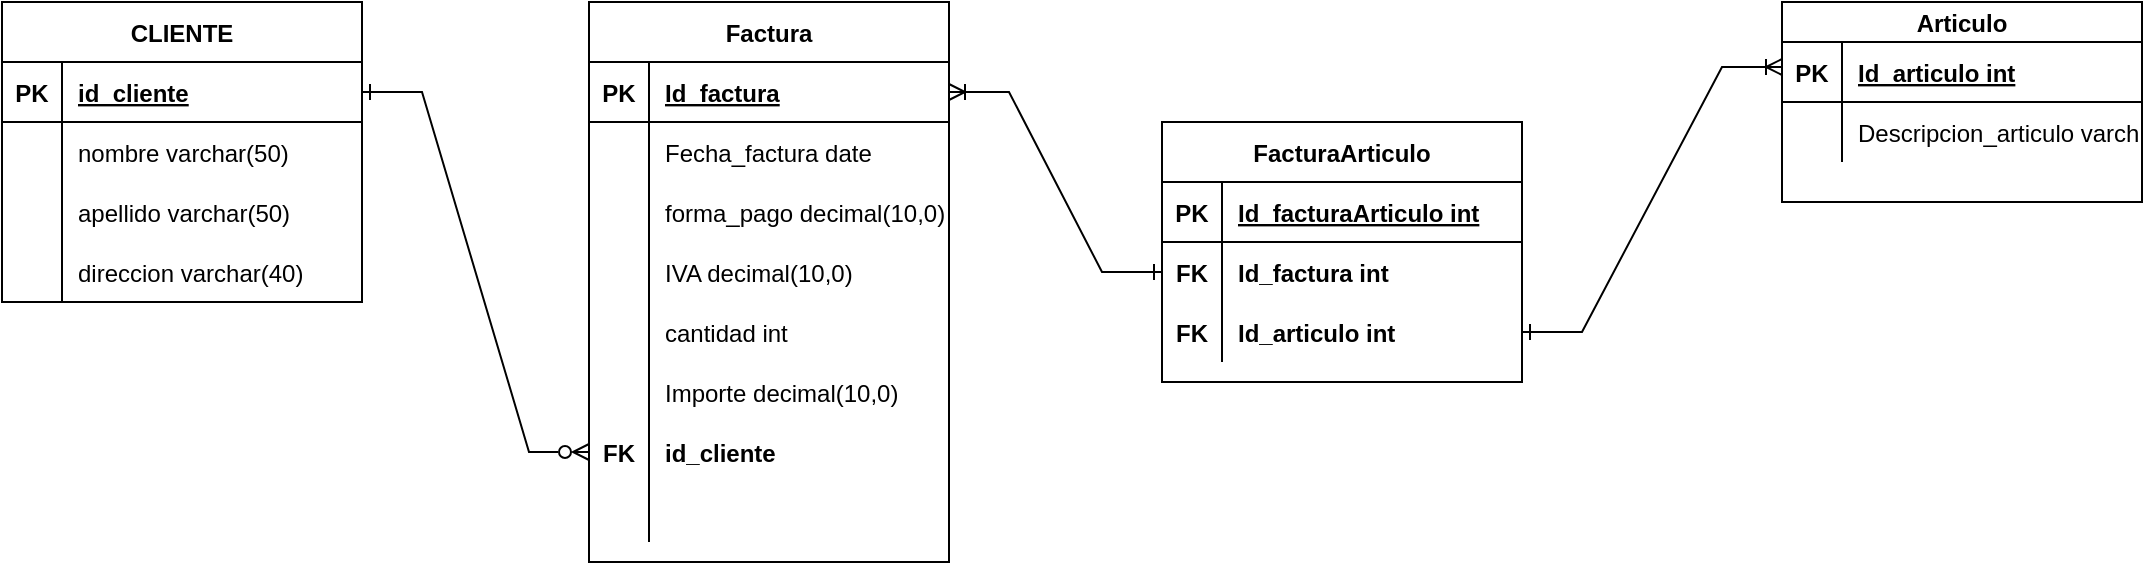 <mxfile version="18.0.2" type="device"><diagram id="Sp8eYrlOgWa8Jn85htWB" name="Page-1"><mxGraphModel dx="946" dy="646" grid="1" gridSize="10" guides="1" tooltips="1" connect="1" arrows="1" fold="1" page="1" pageScale="1" pageWidth="827" pageHeight="1169" math="0" shadow="0"><root><mxCell id="0"/><mxCell id="1" parent="0"/><mxCell id="RGLp0jMB6VPoYdqGnTsI-93" value="Factura" style="shape=table;startSize=30;container=1;collapsible=1;childLayout=tableLayout;fixedRows=1;rowLines=0;fontStyle=1;align=center;resizeLast=1;" parent="1" vertex="1"><mxGeometry x="323.5" y="170" width="180" height="280" as="geometry"/></mxCell><mxCell id="RGLp0jMB6VPoYdqGnTsI-94" value="" style="shape=tableRow;horizontal=0;startSize=0;swimlaneHead=0;swimlaneBody=0;fillColor=none;collapsible=0;dropTarget=0;points=[[0,0.5],[1,0.5]];portConstraint=eastwest;top=0;left=0;right=0;bottom=1;" parent="RGLp0jMB6VPoYdqGnTsI-93" vertex="1"><mxGeometry y="30" width="180" height="30" as="geometry"/></mxCell><mxCell id="RGLp0jMB6VPoYdqGnTsI-95" value="PK" style="shape=partialRectangle;connectable=0;fillColor=none;top=0;left=0;bottom=0;right=0;fontStyle=1;overflow=hidden;" parent="RGLp0jMB6VPoYdqGnTsI-94" vertex="1"><mxGeometry width="30" height="30" as="geometry"><mxRectangle width="30" height="30" as="alternateBounds"/></mxGeometry></mxCell><mxCell id="RGLp0jMB6VPoYdqGnTsI-96" value="Id_factura" style="shape=partialRectangle;connectable=0;fillColor=none;top=0;left=0;bottom=0;right=0;align=left;spacingLeft=6;fontStyle=5;overflow=hidden;" parent="RGLp0jMB6VPoYdqGnTsI-94" vertex="1"><mxGeometry x="30" width="150" height="30" as="geometry"><mxRectangle width="150" height="30" as="alternateBounds"/></mxGeometry></mxCell><mxCell id="RGLp0jMB6VPoYdqGnTsI-97" value="" style="shape=tableRow;horizontal=0;startSize=0;swimlaneHead=0;swimlaneBody=0;fillColor=none;collapsible=0;dropTarget=0;points=[[0,0.5],[1,0.5]];portConstraint=eastwest;top=0;left=0;right=0;bottom=0;" parent="RGLp0jMB6VPoYdqGnTsI-93" vertex="1"><mxGeometry y="60" width="180" height="30" as="geometry"/></mxCell><mxCell id="RGLp0jMB6VPoYdqGnTsI-98" value="" style="shape=partialRectangle;connectable=0;fillColor=none;top=0;left=0;bottom=0;right=0;editable=1;overflow=hidden;" parent="RGLp0jMB6VPoYdqGnTsI-97" vertex="1"><mxGeometry width="30" height="30" as="geometry"><mxRectangle width="30" height="30" as="alternateBounds"/></mxGeometry></mxCell><mxCell id="RGLp0jMB6VPoYdqGnTsI-99" value="Fecha_factura date " style="shape=partialRectangle;connectable=0;fillColor=none;top=0;left=0;bottom=0;right=0;align=left;spacingLeft=6;overflow=hidden;" parent="RGLp0jMB6VPoYdqGnTsI-97" vertex="1"><mxGeometry x="30" width="150" height="30" as="geometry"><mxRectangle width="150" height="30" as="alternateBounds"/></mxGeometry></mxCell><mxCell id="RGLp0jMB6VPoYdqGnTsI-100" value="" style="shape=tableRow;horizontal=0;startSize=0;swimlaneHead=0;swimlaneBody=0;fillColor=none;collapsible=0;dropTarget=0;points=[[0,0.5],[1,0.5]];portConstraint=eastwest;top=0;left=0;right=0;bottom=0;" parent="RGLp0jMB6VPoYdqGnTsI-93" vertex="1"><mxGeometry y="90" width="180" height="30" as="geometry"/></mxCell><mxCell id="RGLp0jMB6VPoYdqGnTsI-101" value="" style="shape=partialRectangle;connectable=0;fillColor=none;top=0;left=0;bottom=0;right=0;editable=1;overflow=hidden;" parent="RGLp0jMB6VPoYdqGnTsI-100" vertex="1"><mxGeometry width="30" height="30" as="geometry"><mxRectangle width="30" height="30" as="alternateBounds"/></mxGeometry></mxCell><mxCell id="RGLp0jMB6VPoYdqGnTsI-102" value="forma_pago decimal(10,0)" style="shape=partialRectangle;connectable=0;fillColor=none;top=0;left=0;bottom=0;right=0;align=left;spacingLeft=6;overflow=hidden;" parent="RGLp0jMB6VPoYdqGnTsI-100" vertex="1"><mxGeometry x="30" width="150" height="30" as="geometry"><mxRectangle width="150" height="30" as="alternateBounds"/></mxGeometry></mxCell><mxCell id="RGLp0jMB6VPoYdqGnTsI-106" style="shape=tableRow;horizontal=0;startSize=0;swimlaneHead=0;swimlaneBody=0;fillColor=none;collapsible=0;dropTarget=0;points=[[0,0.5],[1,0.5]];portConstraint=eastwest;top=0;left=0;right=0;bottom=0;" parent="RGLp0jMB6VPoYdqGnTsI-93" vertex="1"><mxGeometry y="120" width="180" height="30" as="geometry"/></mxCell><mxCell id="RGLp0jMB6VPoYdqGnTsI-107" style="shape=partialRectangle;connectable=0;fillColor=none;top=0;left=0;bottom=0;right=0;editable=1;overflow=hidden;" parent="RGLp0jMB6VPoYdqGnTsI-106" vertex="1"><mxGeometry width="30" height="30" as="geometry"><mxRectangle width="30" height="30" as="alternateBounds"/></mxGeometry></mxCell><mxCell id="RGLp0jMB6VPoYdqGnTsI-108" value="IVA decimal(10,0)" style="shape=partialRectangle;connectable=0;fillColor=none;top=0;left=0;bottom=0;right=0;align=left;spacingLeft=6;overflow=hidden;" parent="RGLp0jMB6VPoYdqGnTsI-106" vertex="1"><mxGeometry x="30" width="150" height="30" as="geometry"><mxRectangle width="150" height="30" as="alternateBounds"/></mxGeometry></mxCell><mxCell id="CSy_3hRPwe89JNSG6E9A-1" style="shape=tableRow;horizontal=0;startSize=0;swimlaneHead=0;swimlaneBody=0;fillColor=none;collapsible=0;dropTarget=0;points=[[0,0.5],[1,0.5]];portConstraint=eastwest;top=0;left=0;right=0;bottom=0;" vertex="1" parent="RGLp0jMB6VPoYdqGnTsI-93"><mxGeometry y="150" width="180" height="30" as="geometry"/></mxCell><mxCell id="CSy_3hRPwe89JNSG6E9A-2" style="shape=partialRectangle;connectable=0;fillColor=none;top=0;left=0;bottom=0;right=0;editable=1;overflow=hidden;" vertex="1" parent="CSy_3hRPwe89JNSG6E9A-1"><mxGeometry width="30" height="30" as="geometry"><mxRectangle width="30" height="30" as="alternateBounds"/></mxGeometry></mxCell><mxCell id="CSy_3hRPwe89JNSG6E9A-3" value="cantidad int" style="shape=partialRectangle;connectable=0;fillColor=none;top=0;left=0;bottom=0;right=0;align=left;spacingLeft=6;overflow=hidden;" vertex="1" parent="CSy_3hRPwe89JNSG6E9A-1"><mxGeometry x="30" width="150" height="30" as="geometry"><mxRectangle width="150" height="30" as="alternateBounds"/></mxGeometry></mxCell><mxCell id="CSy_3hRPwe89JNSG6E9A-4" style="shape=tableRow;horizontal=0;startSize=0;swimlaneHead=0;swimlaneBody=0;fillColor=none;collapsible=0;dropTarget=0;points=[[0,0.5],[1,0.5]];portConstraint=eastwest;top=0;left=0;right=0;bottom=0;" vertex="1" parent="RGLp0jMB6VPoYdqGnTsI-93"><mxGeometry y="180" width="180" height="30" as="geometry"/></mxCell><mxCell id="CSy_3hRPwe89JNSG6E9A-5" style="shape=partialRectangle;connectable=0;fillColor=none;top=0;left=0;bottom=0;right=0;editable=1;overflow=hidden;" vertex="1" parent="CSy_3hRPwe89JNSG6E9A-4"><mxGeometry width="30" height="30" as="geometry"><mxRectangle width="30" height="30" as="alternateBounds"/></mxGeometry></mxCell><mxCell id="CSy_3hRPwe89JNSG6E9A-6" value="Importe decimal(10,0)" style="shape=partialRectangle;connectable=0;fillColor=none;top=0;left=0;bottom=0;right=0;align=left;spacingLeft=6;overflow=hidden;" vertex="1" parent="CSy_3hRPwe89JNSG6E9A-4"><mxGeometry x="30" width="150" height="30" as="geometry"><mxRectangle width="150" height="30" as="alternateBounds"/></mxGeometry></mxCell><mxCell id="CSy_3hRPwe89JNSG6E9A-7" style="shape=tableRow;horizontal=0;startSize=0;swimlaneHead=0;swimlaneBody=0;fillColor=none;collapsible=0;dropTarget=0;points=[[0,0.5],[1,0.5]];portConstraint=eastwest;top=0;left=0;right=0;bottom=0;" vertex="1" parent="RGLp0jMB6VPoYdqGnTsI-93"><mxGeometry y="210" width="180" height="30" as="geometry"/></mxCell><mxCell id="CSy_3hRPwe89JNSG6E9A-8" value="FK" style="shape=partialRectangle;connectable=0;fillColor=none;top=0;left=0;bottom=0;right=0;editable=1;overflow=hidden;fontStyle=1" vertex="1" parent="CSy_3hRPwe89JNSG6E9A-7"><mxGeometry width="30" height="30" as="geometry"><mxRectangle width="30" height="30" as="alternateBounds"/></mxGeometry></mxCell><mxCell id="CSy_3hRPwe89JNSG6E9A-9" value="id_cliente" style="shape=partialRectangle;connectable=0;fillColor=none;top=0;left=0;bottom=0;right=0;align=left;spacingLeft=6;overflow=hidden;fontStyle=1" vertex="1" parent="CSy_3hRPwe89JNSG6E9A-7"><mxGeometry x="30" width="150" height="30" as="geometry"><mxRectangle width="150" height="30" as="alternateBounds"/></mxGeometry></mxCell><mxCell id="CSy_3hRPwe89JNSG6E9A-33" style="shape=tableRow;horizontal=0;startSize=0;swimlaneHead=0;swimlaneBody=0;fillColor=none;collapsible=0;dropTarget=0;points=[[0,0.5],[1,0.5]];portConstraint=eastwest;top=0;left=0;right=0;bottom=0;" vertex="1" parent="RGLp0jMB6VPoYdqGnTsI-93"><mxGeometry y="240" width="180" height="30" as="geometry"/></mxCell><mxCell id="CSy_3hRPwe89JNSG6E9A-34" style="shape=partialRectangle;connectable=0;fillColor=none;top=0;left=0;bottom=0;right=0;editable=1;overflow=hidden;fontStyle=1" vertex="1" parent="CSy_3hRPwe89JNSG6E9A-33"><mxGeometry width="30" height="30" as="geometry"><mxRectangle width="30" height="30" as="alternateBounds"/></mxGeometry></mxCell><mxCell id="CSy_3hRPwe89JNSG6E9A-35" style="shape=partialRectangle;connectable=0;fillColor=none;top=0;left=0;bottom=0;right=0;align=left;spacingLeft=6;overflow=hidden;fontStyle=1" vertex="1" parent="CSy_3hRPwe89JNSG6E9A-33"><mxGeometry x="30" width="150" height="30" as="geometry"><mxRectangle width="150" height="30" as="alternateBounds"/></mxGeometry></mxCell><mxCell id="RGLp0jMB6VPoYdqGnTsI-109" value="CLIENTE" style="shape=table;startSize=30;container=1;collapsible=1;childLayout=tableLayout;fixedRows=1;rowLines=0;fontStyle=1;align=center;resizeLast=1;" parent="1" vertex="1"><mxGeometry x="30" y="170" width="180" height="150" as="geometry"/></mxCell><mxCell id="RGLp0jMB6VPoYdqGnTsI-110" value="" style="shape=tableRow;horizontal=0;startSize=0;swimlaneHead=0;swimlaneBody=0;fillColor=none;collapsible=0;dropTarget=0;points=[[0,0.5],[1,0.5]];portConstraint=eastwest;top=0;left=0;right=0;bottom=1;" parent="RGLp0jMB6VPoYdqGnTsI-109" vertex="1"><mxGeometry y="30" width="180" height="30" as="geometry"/></mxCell><mxCell id="RGLp0jMB6VPoYdqGnTsI-111" value="PK" style="shape=partialRectangle;connectable=0;fillColor=none;top=0;left=0;bottom=0;right=0;fontStyle=1;overflow=hidden;" parent="RGLp0jMB6VPoYdqGnTsI-110" vertex="1"><mxGeometry width="30" height="30" as="geometry"><mxRectangle width="30" height="30" as="alternateBounds"/></mxGeometry></mxCell><mxCell id="RGLp0jMB6VPoYdqGnTsI-112" value="id_cliente" style="shape=partialRectangle;connectable=0;fillColor=none;top=0;left=0;bottom=0;right=0;align=left;spacingLeft=6;fontStyle=5;overflow=hidden;" parent="RGLp0jMB6VPoYdqGnTsI-110" vertex="1"><mxGeometry x="30" width="150" height="30" as="geometry"><mxRectangle width="150" height="30" as="alternateBounds"/></mxGeometry></mxCell><mxCell id="RGLp0jMB6VPoYdqGnTsI-113" value="" style="shape=tableRow;horizontal=0;startSize=0;swimlaneHead=0;swimlaneBody=0;fillColor=none;collapsible=0;dropTarget=0;points=[[0,0.5],[1,0.5]];portConstraint=eastwest;top=0;left=0;right=0;bottom=0;" parent="RGLp0jMB6VPoYdqGnTsI-109" vertex="1"><mxGeometry y="60" width="180" height="30" as="geometry"/></mxCell><mxCell id="RGLp0jMB6VPoYdqGnTsI-114" value="" style="shape=partialRectangle;connectable=0;fillColor=none;top=0;left=0;bottom=0;right=0;editable=1;overflow=hidden;" parent="RGLp0jMB6VPoYdqGnTsI-113" vertex="1"><mxGeometry width="30" height="30" as="geometry"><mxRectangle width="30" height="30" as="alternateBounds"/></mxGeometry></mxCell><mxCell id="RGLp0jMB6VPoYdqGnTsI-115" value="nombre varchar(50)" style="shape=partialRectangle;connectable=0;fillColor=none;top=0;left=0;bottom=0;right=0;align=left;spacingLeft=6;overflow=hidden;" parent="RGLp0jMB6VPoYdqGnTsI-113" vertex="1"><mxGeometry x="30" width="150" height="30" as="geometry"><mxRectangle width="150" height="30" as="alternateBounds"/></mxGeometry></mxCell><mxCell id="RGLp0jMB6VPoYdqGnTsI-130" style="shape=tableRow;horizontal=0;startSize=0;swimlaneHead=0;swimlaneBody=0;fillColor=none;collapsible=0;dropTarget=0;points=[[0,0.5],[1,0.5]];portConstraint=eastwest;top=0;left=0;right=0;bottom=0;" parent="RGLp0jMB6VPoYdqGnTsI-109" vertex="1"><mxGeometry y="90" width="180" height="30" as="geometry"/></mxCell><mxCell id="RGLp0jMB6VPoYdqGnTsI-131" style="shape=partialRectangle;connectable=0;fillColor=none;top=0;left=0;bottom=0;right=0;editable=1;overflow=hidden;" parent="RGLp0jMB6VPoYdqGnTsI-130" vertex="1"><mxGeometry width="30" height="30" as="geometry"><mxRectangle width="30" height="30" as="alternateBounds"/></mxGeometry></mxCell><mxCell id="RGLp0jMB6VPoYdqGnTsI-132" value="apellido varchar(50)" style="shape=partialRectangle;connectable=0;fillColor=none;top=0;left=0;bottom=0;right=0;align=left;spacingLeft=6;overflow=hidden;" parent="RGLp0jMB6VPoYdqGnTsI-130" vertex="1"><mxGeometry x="30" width="150" height="30" as="geometry"><mxRectangle width="150" height="30" as="alternateBounds"/></mxGeometry></mxCell><mxCell id="RGLp0jMB6VPoYdqGnTsI-116" value="" style="shape=tableRow;horizontal=0;startSize=0;swimlaneHead=0;swimlaneBody=0;fillColor=none;collapsible=0;dropTarget=0;points=[[0,0.5],[1,0.5]];portConstraint=eastwest;top=0;left=0;right=0;bottom=0;" parent="RGLp0jMB6VPoYdqGnTsI-109" vertex="1"><mxGeometry y="120" width="180" height="30" as="geometry"/></mxCell><mxCell id="RGLp0jMB6VPoYdqGnTsI-117" value="" style="shape=partialRectangle;connectable=0;fillColor=none;top=0;left=0;bottom=0;right=0;editable=1;overflow=hidden;" parent="RGLp0jMB6VPoYdqGnTsI-116" vertex="1"><mxGeometry width="30" height="30" as="geometry"><mxRectangle width="30" height="30" as="alternateBounds"/></mxGeometry></mxCell><mxCell id="RGLp0jMB6VPoYdqGnTsI-118" value="direccion varchar(40)" style="shape=partialRectangle;connectable=0;fillColor=none;top=0;left=0;bottom=0;right=0;align=left;spacingLeft=6;overflow=hidden;" parent="RGLp0jMB6VPoYdqGnTsI-116" vertex="1"><mxGeometry x="30" width="150" height="30" as="geometry"><mxRectangle width="150" height="30" as="alternateBounds"/></mxGeometry></mxCell><mxCell id="RGLp0jMB6VPoYdqGnTsI-142" value="" style="edgeStyle=entityRelationEdgeStyle;fontSize=12;html=1;endArrow=ERone;endFill=0;rounded=0;entryX=1;entryY=0.5;entryDx=0;entryDy=0;startArrow=ERzeroToMany;startFill=0;exitX=0;exitY=0.5;exitDx=0;exitDy=0;" parent="1" source="CSy_3hRPwe89JNSG6E9A-7" target="RGLp0jMB6VPoYdqGnTsI-110" edge="1"><mxGeometry width="100" height="100" relative="1" as="geometry"><mxPoint x="330" y="270" as="sourcePoint"/><mxPoint x="340" y="330" as="targetPoint"/></mxGeometry></mxCell><mxCell id="CSy_3hRPwe89JNSG6E9A-11" value="Articulo" style="shape=table;startSize=20;container=1;collapsible=1;childLayout=tableLayout;fixedRows=1;rowLines=0;fontStyle=1;align=center;resizeLast=1;" vertex="1" parent="1"><mxGeometry x="920" y="170" width="180" height="100" as="geometry"/></mxCell><mxCell id="CSy_3hRPwe89JNSG6E9A-12" value="" style="shape=tableRow;horizontal=0;startSize=0;swimlaneHead=0;swimlaneBody=0;fillColor=none;collapsible=0;dropTarget=0;points=[[0,0.5],[1,0.5]];portConstraint=eastwest;top=0;left=0;right=0;bottom=1;" vertex="1" parent="CSy_3hRPwe89JNSG6E9A-11"><mxGeometry y="20" width="180" height="30" as="geometry"/></mxCell><mxCell id="CSy_3hRPwe89JNSG6E9A-13" value="PK" style="shape=partialRectangle;connectable=0;fillColor=none;top=0;left=0;bottom=0;right=0;fontStyle=1;overflow=hidden;" vertex="1" parent="CSy_3hRPwe89JNSG6E9A-12"><mxGeometry width="30" height="30" as="geometry"><mxRectangle width="30" height="30" as="alternateBounds"/></mxGeometry></mxCell><mxCell id="CSy_3hRPwe89JNSG6E9A-14" value="Id_articulo int" style="shape=partialRectangle;connectable=0;fillColor=none;top=0;left=0;bottom=0;right=0;align=left;spacingLeft=6;fontStyle=5;overflow=hidden;" vertex="1" parent="CSy_3hRPwe89JNSG6E9A-12"><mxGeometry x="30" width="150" height="30" as="geometry"><mxRectangle width="150" height="30" as="alternateBounds"/></mxGeometry></mxCell><mxCell id="CSy_3hRPwe89JNSG6E9A-15" value="" style="shape=tableRow;horizontal=0;startSize=0;swimlaneHead=0;swimlaneBody=0;fillColor=none;collapsible=0;dropTarget=0;points=[[0,0.5],[1,0.5]];portConstraint=eastwest;top=0;left=0;right=0;bottom=0;" vertex="1" parent="CSy_3hRPwe89JNSG6E9A-11"><mxGeometry y="50" width="180" height="30" as="geometry"/></mxCell><mxCell id="CSy_3hRPwe89JNSG6E9A-16" value="" style="shape=partialRectangle;connectable=0;fillColor=none;top=0;left=0;bottom=0;right=0;editable=1;overflow=hidden;" vertex="1" parent="CSy_3hRPwe89JNSG6E9A-15"><mxGeometry width="30" height="30" as="geometry"><mxRectangle width="30" height="30" as="alternateBounds"/></mxGeometry></mxCell><mxCell id="CSy_3hRPwe89JNSG6E9A-17" value="Descripcion_articulo varchar(40)" style="shape=partialRectangle;connectable=0;fillColor=none;top=0;left=0;bottom=0;right=0;align=left;spacingLeft=6;overflow=hidden;" vertex="1" parent="CSy_3hRPwe89JNSG6E9A-15"><mxGeometry x="30" width="150" height="30" as="geometry"><mxRectangle width="150" height="30" as="alternateBounds"/></mxGeometry></mxCell><mxCell id="CSy_3hRPwe89JNSG6E9A-36" value="" style="edgeStyle=entityRelationEdgeStyle;fontSize=12;html=1;endArrow=ERone;endFill=0;rounded=0;entryX=0;entryY=0.5;entryDx=0;entryDy=0;startArrow=ERoneToMany;startFill=0;exitX=1;exitY=0.5;exitDx=0;exitDy=0;" edge="1" parent="1" source="RGLp0jMB6VPoYdqGnTsI-94" target="CSy_3hRPwe89JNSG6E9A-41"><mxGeometry width="100" height="100" relative="1" as="geometry"><mxPoint x="723.5" y="390" as="sourcePoint"/><mxPoint x="610" y="210" as="targetPoint"/></mxGeometry></mxCell><mxCell id="CSy_3hRPwe89JNSG6E9A-37" value="FacturaArticulo" style="shape=table;startSize=30;container=1;collapsible=1;childLayout=tableLayout;fixedRows=1;rowLines=0;fontStyle=1;align=center;resizeLast=1;" vertex="1" parent="1"><mxGeometry x="610" y="230" width="180" height="130" as="geometry"/></mxCell><mxCell id="CSy_3hRPwe89JNSG6E9A-38" value="" style="shape=tableRow;horizontal=0;startSize=0;swimlaneHead=0;swimlaneBody=0;fillColor=none;collapsible=0;dropTarget=0;points=[[0,0.5],[1,0.5]];portConstraint=eastwest;top=0;left=0;right=0;bottom=1;" vertex="1" parent="CSy_3hRPwe89JNSG6E9A-37"><mxGeometry y="30" width="180" height="30" as="geometry"/></mxCell><mxCell id="CSy_3hRPwe89JNSG6E9A-39" value="PK" style="shape=partialRectangle;connectable=0;fillColor=none;top=0;left=0;bottom=0;right=0;fontStyle=1;overflow=hidden;" vertex="1" parent="CSy_3hRPwe89JNSG6E9A-38"><mxGeometry width="30" height="30" as="geometry"><mxRectangle width="30" height="30" as="alternateBounds"/></mxGeometry></mxCell><mxCell id="CSy_3hRPwe89JNSG6E9A-40" value="Id_facturaArticulo int" style="shape=partialRectangle;connectable=0;fillColor=none;top=0;left=0;bottom=0;right=0;align=left;spacingLeft=6;fontStyle=5;overflow=hidden;" vertex="1" parent="CSy_3hRPwe89JNSG6E9A-38"><mxGeometry x="30" width="150" height="30" as="geometry"><mxRectangle width="150" height="30" as="alternateBounds"/></mxGeometry></mxCell><mxCell id="CSy_3hRPwe89JNSG6E9A-41" value="" style="shape=tableRow;horizontal=0;startSize=0;swimlaneHead=0;swimlaneBody=0;fillColor=none;collapsible=0;dropTarget=0;points=[[0,0.5],[1,0.5]];portConstraint=eastwest;top=0;left=0;right=0;bottom=0;" vertex="1" parent="CSy_3hRPwe89JNSG6E9A-37"><mxGeometry y="60" width="180" height="30" as="geometry"/></mxCell><mxCell id="CSy_3hRPwe89JNSG6E9A-42" value="FK" style="shape=partialRectangle;connectable=0;fillColor=none;top=0;left=0;bottom=0;right=0;editable=1;overflow=hidden;fontStyle=1" vertex="1" parent="CSy_3hRPwe89JNSG6E9A-41"><mxGeometry width="30" height="30" as="geometry"><mxRectangle width="30" height="30" as="alternateBounds"/></mxGeometry></mxCell><mxCell id="CSy_3hRPwe89JNSG6E9A-43" value="Id_factura int" style="shape=partialRectangle;connectable=0;fillColor=none;top=0;left=0;bottom=0;right=0;align=left;spacingLeft=6;overflow=hidden;fontStyle=1" vertex="1" parent="CSy_3hRPwe89JNSG6E9A-41"><mxGeometry x="30" width="150" height="30" as="geometry"><mxRectangle width="150" height="30" as="alternateBounds"/></mxGeometry></mxCell><mxCell id="CSy_3hRPwe89JNSG6E9A-44" value="" style="shape=tableRow;horizontal=0;startSize=0;swimlaneHead=0;swimlaneBody=0;fillColor=none;collapsible=0;dropTarget=0;points=[[0,0.5],[1,0.5]];portConstraint=eastwest;top=0;left=0;right=0;bottom=0;" vertex="1" parent="CSy_3hRPwe89JNSG6E9A-37"><mxGeometry y="90" width="180" height="30" as="geometry"/></mxCell><mxCell id="CSy_3hRPwe89JNSG6E9A-45" value="FK" style="shape=partialRectangle;connectable=0;fillColor=none;top=0;left=0;bottom=0;right=0;editable=1;overflow=hidden;fontStyle=1" vertex="1" parent="CSy_3hRPwe89JNSG6E9A-44"><mxGeometry width="30" height="30" as="geometry"><mxRectangle width="30" height="30" as="alternateBounds"/></mxGeometry></mxCell><mxCell id="CSy_3hRPwe89JNSG6E9A-46" value="Id_articulo int" style="shape=partialRectangle;connectable=0;fillColor=none;top=0;left=0;bottom=0;right=0;align=left;spacingLeft=6;overflow=hidden;fontStyle=1" vertex="1" parent="CSy_3hRPwe89JNSG6E9A-44"><mxGeometry x="30" width="150" height="30" as="geometry"><mxRectangle width="150" height="30" as="alternateBounds"/></mxGeometry></mxCell><mxCell id="CSy_3hRPwe89JNSG6E9A-62" value="" style="edgeStyle=entityRelationEdgeStyle;fontSize=12;html=1;endArrow=ERoneToMany;endFill=0;rounded=0;entryX=1;entryY=0.5;entryDx=0;entryDy=0;startArrow=ERone;startFill=0;exitX=1;exitY=0.5;exitDx=0;exitDy=0;" edge="1" parent="1" source="CSy_3hRPwe89JNSG6E9A-44"><mxGeometry width="100" height="100" relative="1" as="geometry"><mxPoint x="813.5" y="417.5" as="sourcePoint"/><mxPoint x="920" y="202.5" as="targetPoint"/></mxGeometry></mxCell></root></mxGraphModel></diagram></mxfile>